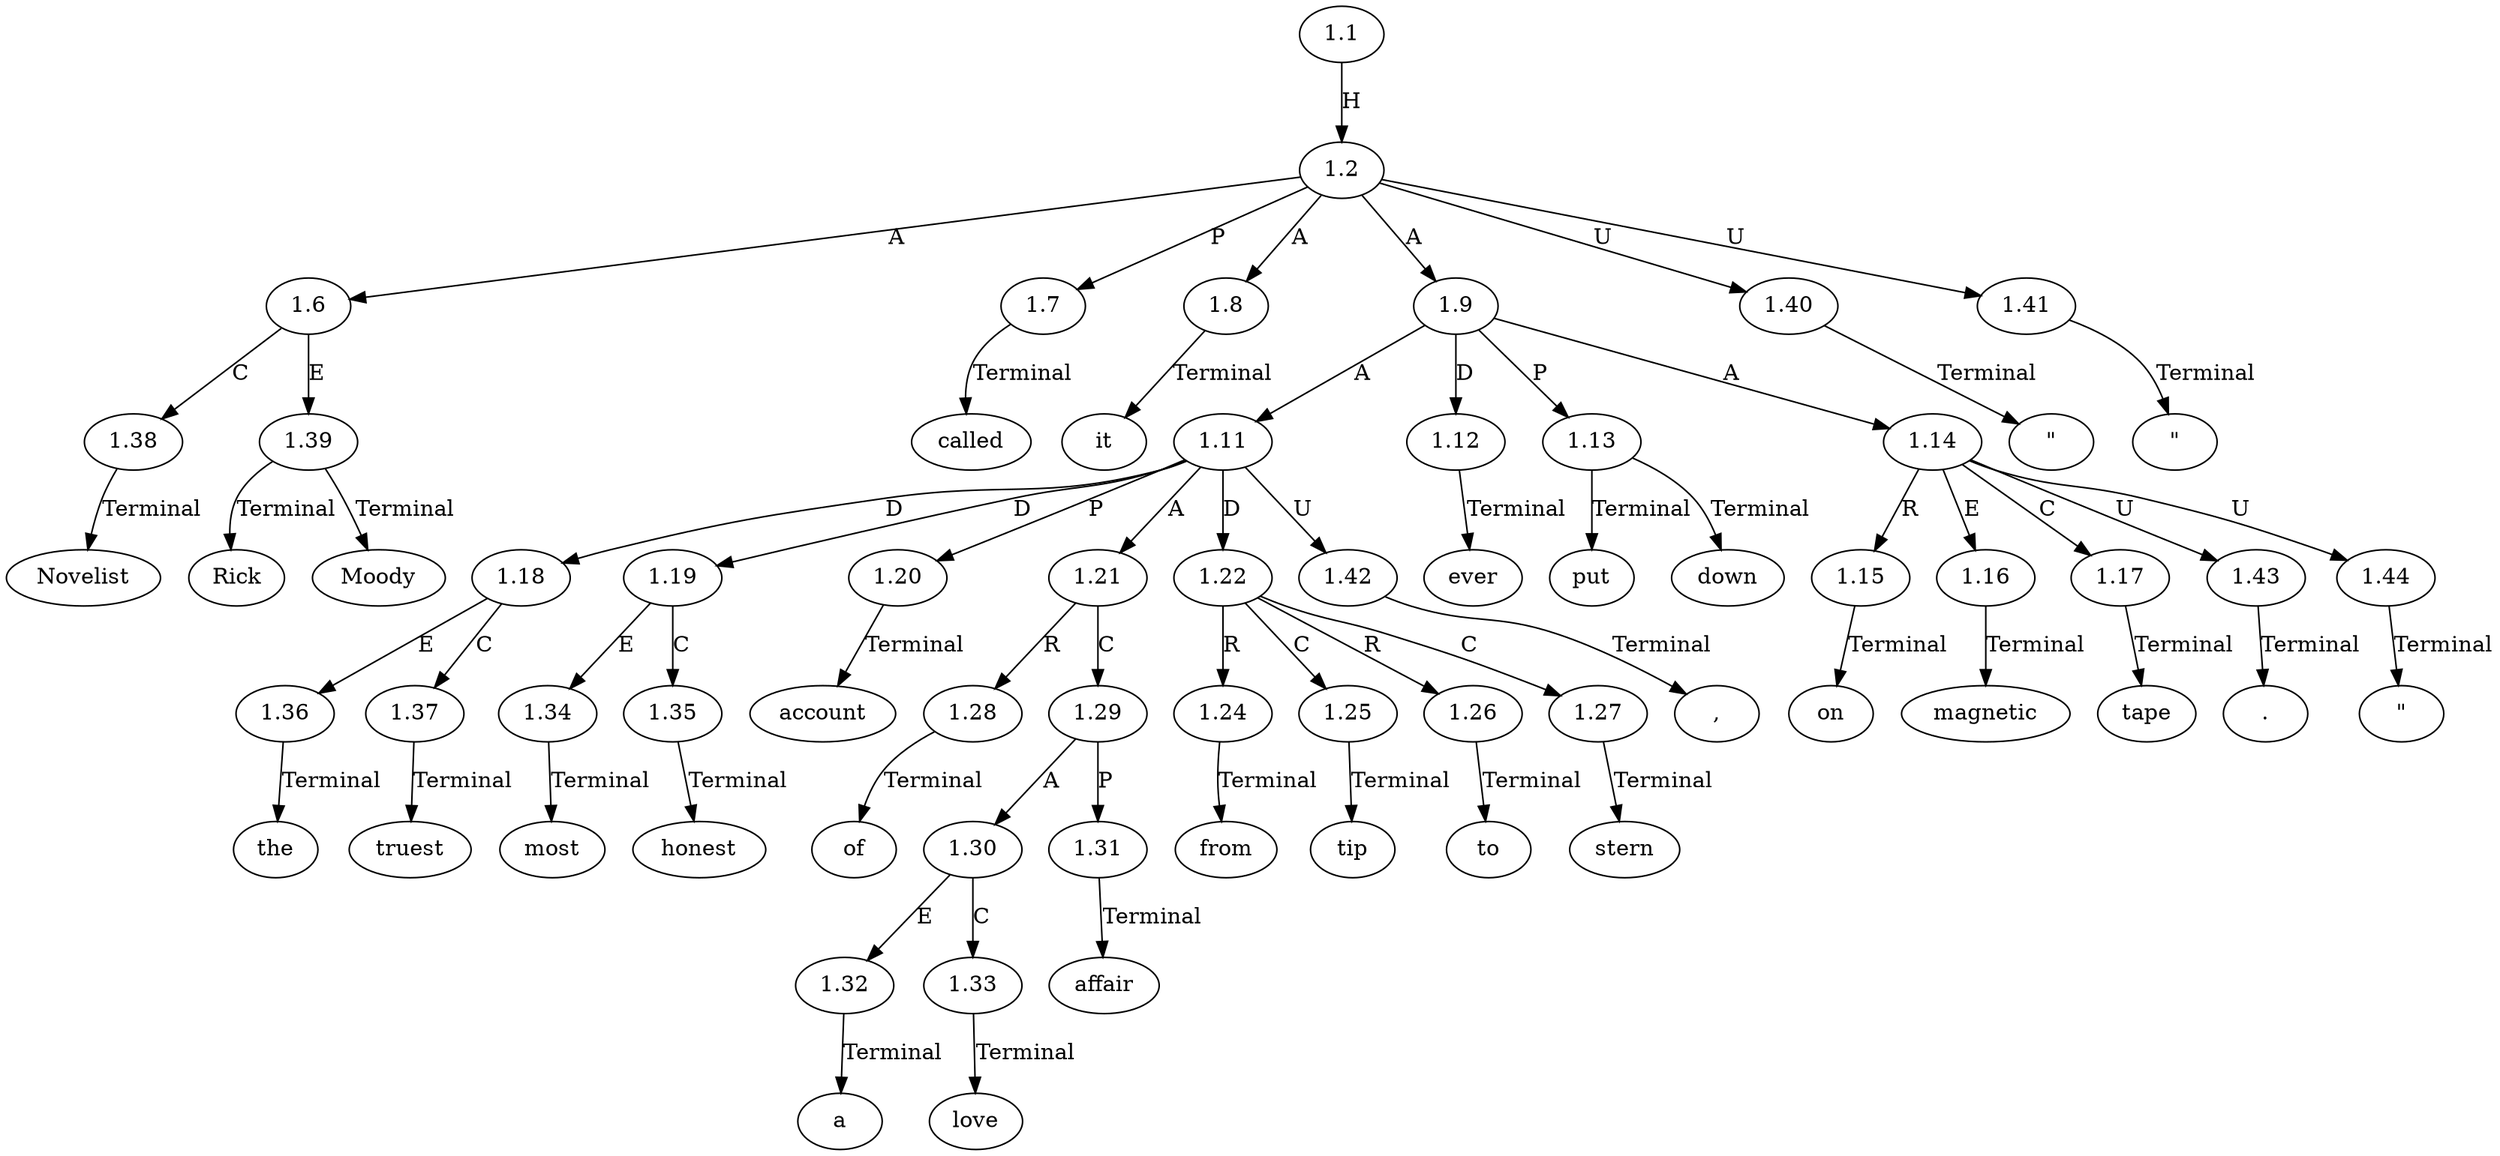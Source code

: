 // Graph
digraph {
	0.1 [label="\"" ordering=out]
	0.10 [label="," ordering=out]
	0.11 [label=most ordering=out]
	0.12 [label=honest ordering=out]
	0.13 [label=account ordering=out]
	0.14 [label=of ordering=out]
	0.15 [label=a ordering=out]
	0.16 [label=love ordering=out]
	0.17 [label=affair ordering=out]
	0.18 [label=from ordering=out]
	0.19 [label=tip ordering=out]
	0.2 [label=Novelist ordering=out]
	0.20 [label=to ordering=out]
	0.21 [label=stern ordering=out]
	0.22 [label=ever ordering=out]
	0.23 [label=put ordering=out]
	0.24 [label=down ordering=out]
	0.25 [label=on ordering=out]
	0.26 [label=magnetic ordering=out]
	0.27 [label=tape ordering=out]
	0.28 [label="." ordering=out]
	0.29 [label="\"" ordering=out]
	0.3 [label=Rick ordering=out]
	0.4 [label=Moody ordering=out]
	0.5 [label=called ordering=out]
	0.6 [label=it ordering=out]
	0.7 [label="\"" ordering=out]
	0.8 [label=the ordering=out]
	0.9 [label=truest ordering=out]
	1.1 [label=1.1 ordering=out]
	1.2 [label=1.2 ordering=out]
	1.6 [label=1.6 ordering=out]
	1.7 [label=1.7 ordering=out]
	1.8 [label=1.8 ordering=out]
	1.9 [label=1.9 ordering=out]
	1.11 [label=1.11 ordering=out]
	1.12 [label=1.12 ordering=out]
	1.13 [label=1.13 ordering=out]
	1.14 [label=1.14 ordering=out]
	1.15 [label=1.15 ordering=out]
	1.16 [label=1.16 ordering=out]
	1.17 [label=1.17 ordering=out]
	1.18 [label=1.18 ordering=out]
	1.19 [label=1.19 ordering=out]
	1.20 [label=1.20 ordering=out]
	1.21 [label=1.21 ordering=out]
	1.22 [label=1.22 ordering=out]
	1.24 [label=1.24 ordering=out]
	1.25 [label=1.25 ordering=out]
	1.26 [label=1.26 ordering=out]
	1.27 [label=1.27 ordering=out]
	1.28 [label=1.28 ordering=out]
	1.29 [label=1.29 ordering=out]
	1.30 [label=1.30 ordering=out]
	1.31 [label=1.31 ordering=out]
	1.32 [label=1.32 ordering=out]
	1.33 [label=1.33 ordering=out]
	1.34 [label=1.34 ordering=out]
	1.35 [label=1.35 ordering=out]
	1.36 [label=1.36 ordering=out]
	1.37 [label=1.37 ordering=out]
	1.38 [label=1.38 ordering=out]
	1.39 [label=1.39 ordering=out]
	1.40 [label=1.40 ordering=out]
	1.41 [label=1.41 ordering=out]
	1.42 [label=1.42 ordering=out]
	1.43 [label=1.43 ordering=out]
	1.44 [label=1.44 ordering=out]
	1.1 -> 1.2 [label=H ordering=out]
	1.2 -> 1.6 [label=A ordering=out]
	1.2 -> 1.7 [label=P ordering=out]
	1.2 -> 1.8 [label=A ordering=out]
	1.2 -> 1.9 [label=A ordering=out]
	1.2 -> 1.40 [label=U ordering=out]
	1.2 -> 1.41 [label=U ordering=out]
	1.6 -> 1.38 [label=C ordering=out]
	1.6 -> 1.39 [label=E ordering=out]
	1.7 -> 0.5 [label=Terminal ordering=out]
	1.8 -> 0.6 [label=Terminal ordering=out]
	1.9 -> 1.11 [label=A ordering=out]
	1.9 -> 1.12 [label=D ordering=out]
	1.9 -> 1.13 [label=P ordering=out]
	1.9 -> 1.14 [label=A ordering=out]
	1.11 -> 1.18 [label=D ordering=out]
	1.11 -> 1.19 [label=D ordering=out]
	1.11 -> 1.20 [label=P ordering=out]
	1.11 -> 1.21 [label=A ordering=out]
	1.11 -> 1.22 [label=D ordering=out]
	1.11 -> 1.42 [label=U ordering=out]
	1.12 -> 0.22 [label=Terminal ordering=out]
	1.13 -> 0.23 [label=Terminal ordering=out]
	1.13 -> 0.24 [label=Terminal ordering=out]
	1.14 -> 1.15 [label=R ordering=out]
	1.14 -> 1.16 [label=E ordering=out]
	1.14 -> 1.17 [label=C ordering=out]
	1.14 -> 1.43 [label=U ordering=out]
	1.14 -> 1.44 [label=U ordering=out]
	1.15 -> 0.25 [label=Terminal ordering=out]
	1.16 -> 0.26 [label=Terminal ordering=out]
	1.17 -> 0.27 [label=Terminal ordering=out]
	1.18 -> 1.36 [label=E ordering=out]
	1.18 -> 1.37 [label=C ordering=out]
	1.19 -> 1.34 [label=E ordering=out]
	1.19 -> 1.35 [label=C ordering=out]
	1.20 -> 0.13 [label=Terminal ordering=out]
	1.21 -> 1.28 [label=R ordering=out]
	1.21 -> 1.29 [label=C ordering=out]
	1.22 -> 1.24 [label=R ordering=out]
	1.22 -> 1.25 [label=C ordering=out]
	1.22 -> 1.26 [label=R ordering=out]
	1.22 -> 1.27 [label=C ordering=out]
	1.24 -> 0.18 [label=Terminal ordering=out]
	1.25 -> 0.19 [label=Terminal ordering=out]
	1.26 -> 0.20 [label=Terminal ordering=out]
	1.27 -> 0.21 [label=Terminal ordering=out]
	1.28 -> 0.14 [label=Terminal ordering=out]
	1.29 -> 1.30 [label=A ordering=out]
	1.29 -> 1.31 [label=P ordering=out]
	1.30 -> 1.32 [label=E ordering=out]
	1.30 -> 1.33 [label=C ordering=out]
	1.31 -> 0.17 [label=Terminal ordering=out]
	1.32 -> 0.15 [label=Terminal ordering=out]
	1.33 -> 0.16 [label=Terminal ordering=out]
	1.34 -> 0.11 [label=Terminal ordering=out]
	1.35 -> 0.12 [label=Terminal ordering=out]
	1.36 -> 0.8 [label=Terminal ordering=out]
	1.37 -> 0.9 [label=Terminal ordering=out]
	1.38 -> 0.2 [label=Terminal ordering=out]
	1.39 -> 0.3 [label=Terminal ordering=out]
	1.39 -> 0.4 [label=Terminal ordering=out]
	1.40 -> 0.1 [label=Terminal ordering=out]
	1.41 -> 0.7 [label=Terminal ordering=out]
	1.42 -> 0.10 [label=Terminal ordering=out]
	1.43 -> 0.28 [label=Terminal ordering=out]
	1.44 -> 0.29 [label=Terminal ordering=out]
}
